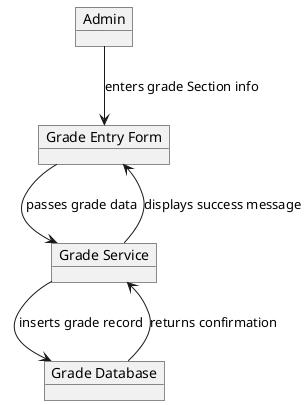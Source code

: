 @startuml
object Admin
object "Grade Entry Form" as UI
object "Grade Service" as Service
object "Grade Database" as DB

Admin --> UI : enters grade Section info
UI --> Service : passes grade data
Service --> DB : inserts grade record
DB --> Service : returns confirmation
Service --> UI : displays success message
@enduml
